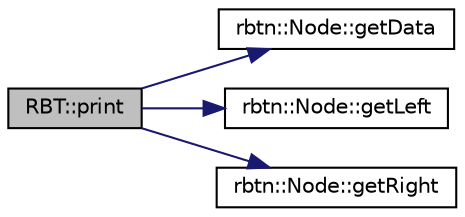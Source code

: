 digraph "RBT::print"
{
  edge [fontname="Helvetica",fontsize="10",labelfontname="Helvetica",labelfontsize="10"];
  node [fontname="Helvetica",fontsize="10",shape=record];
  rankdir="LR";
  Node1 [label="RBT::print",height=0.2,width=0.4,color="black", fillcolor="grey75", style="filled", fontcolor="black"];
  Node1 -> Node2 [color="midnightblue",fontsize="10",style="solid",fontname="Helvetica"];
  Node2 [label="rbtn::Node::getData",height=0.2,width=0.4,color="black", fillcolor="white", style="filled",URL="$classrbtn_1_1_node.html#a00d8da51095ee605c96287eeceb33d58"];
  Node1 -> Node3 [color="midnightblue",fontsize="10",style="solid",fontname="Helvetica"];
  Node3 [label="rbtn::Node::getLeft",height=0.2,width=0.4,color="black", fillcolor="white", style="filled",URL="$classrbtn_1_1_node.html#af844c782f87cda64776c458085768708"];
  Node1 -> Node4 [color="midnightblue",fontsize="10",style="solid",fontname="Helvetica"];
  Node4 [label="rbtn::Node::getRight",height=0.2,width=0.4,color="black", fillcolor="white", style="filled",URL="$classrbtn_1_1_node.html#ae8a40794133898ef4cbd291910a8d501"];
}
